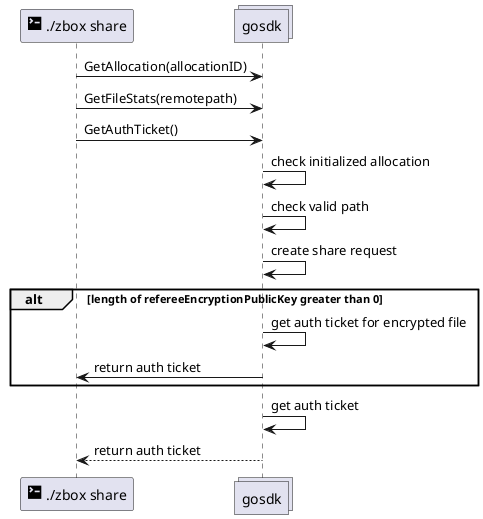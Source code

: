 @startuml
participant "<size:20><&terminal></size> ./zbox share" as cli
collections gosdk

cli -> gosdk: GetAllocation(allocationID)
cli -> gosdk: GetFileStats(remotepath)
cli -> gosdk: GetAuthTicket()

gosdk -> gosdk: check initialized allocation
gosdk -> gosdk: check valid path
gosdk -> gosdk: create share request

alt length of refereeEncryptionPublicKey greater than 0
gosdk -> gosdk: get auth ticket for encrypted file
gosdk -> cli: return auth ticket
end

gosdk -> gosdk: get auth ticket 
gosdk --> cli: return auth ticket
@enduml
